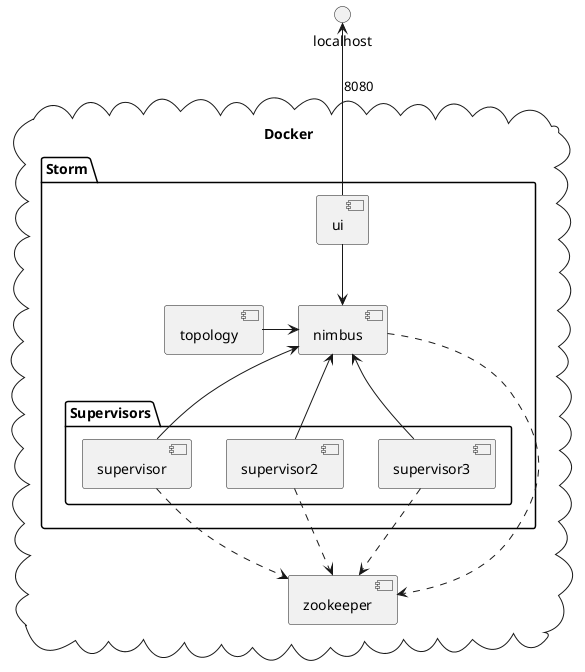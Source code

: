 @startuml

skinparam componentStyle uml2

cloud "Docker" {

package "Storm" {

[nimbus]
[topology]
[ui]

package Supervisors {
[supervisor]
[supervisor2]
[supervisor3]
}

}

[zookeeper]
}

[supervisor] -up-> [nimbus]
[supervisor2] -up-> [nimbus]
[supervisor3] -up-> [nimbus]
[topology] -> [nimbus]
[ui] -down-> [nimbus]

[nimbus] ..> [zookeeper]
[supervisor] ..> [zookeeper]
[supervisor2] ..> [zookeeper]
[supervisor3] ..> [zookeeper]


[ui] -up-> localhost : 8080

@enduml


